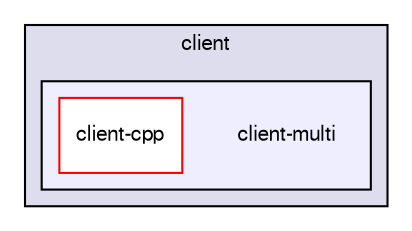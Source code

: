 digraph "/var/lib/jenkins/workspace/kaa_public/client/client-multi" {
  bgcolor=transparent;
  compound=true
  node [ fontsize="10", fontname="FreeSans"];
  edge [ labelfontsize="10", labelfontname="FreeSans"];
  subgraph clusterdir_735a58639cc53845cc57333861180b2c {
    graph [ bgcolor="#ddddee", pencolor="black", label="client" fontname="FreeSans", fontsize="10", URL="dir_735a58639cc53845cc57333861180b2c.html"]
  subgraph clusterdir_df646d17c5023cea774282188209afcd {
    graph [ bgcolor="#eeeeff", pencolor="black", label="" URL="dir_df646d17c5023cea774282188209afcd.html"];
    dir_df646d17c5023cea774282188209afcd [shape=plaintext label="client-multi"];
    dir_b1e736154934372fb5df355fbd120d18 [shape=box label="client-cpp" color="red" fillcolor="white" style="filled" URL="dir_b1e736154934372fb5df355fbd120d18.html"];
  }
  }
}
